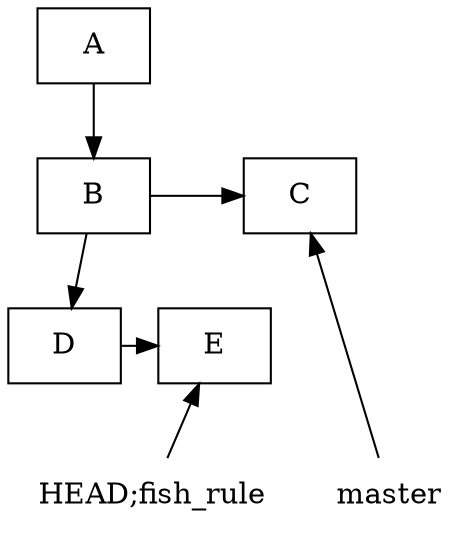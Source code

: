 digraph {

    node [shape="none"]
    HEAD[label="HEAD;fish_rule"]
    MASTER[label="master"]
    
    node [shape="box"]
    A[label="A"]
    B[label="B"]
    C[label="C"]
    
    A -> B -> C
    B -> D -> E
    HEAD -> E
    MASTER -> C
    {rank=same; B C}
    {rank=same; D E }
    {rank=max; HEAD MASTER}
}
